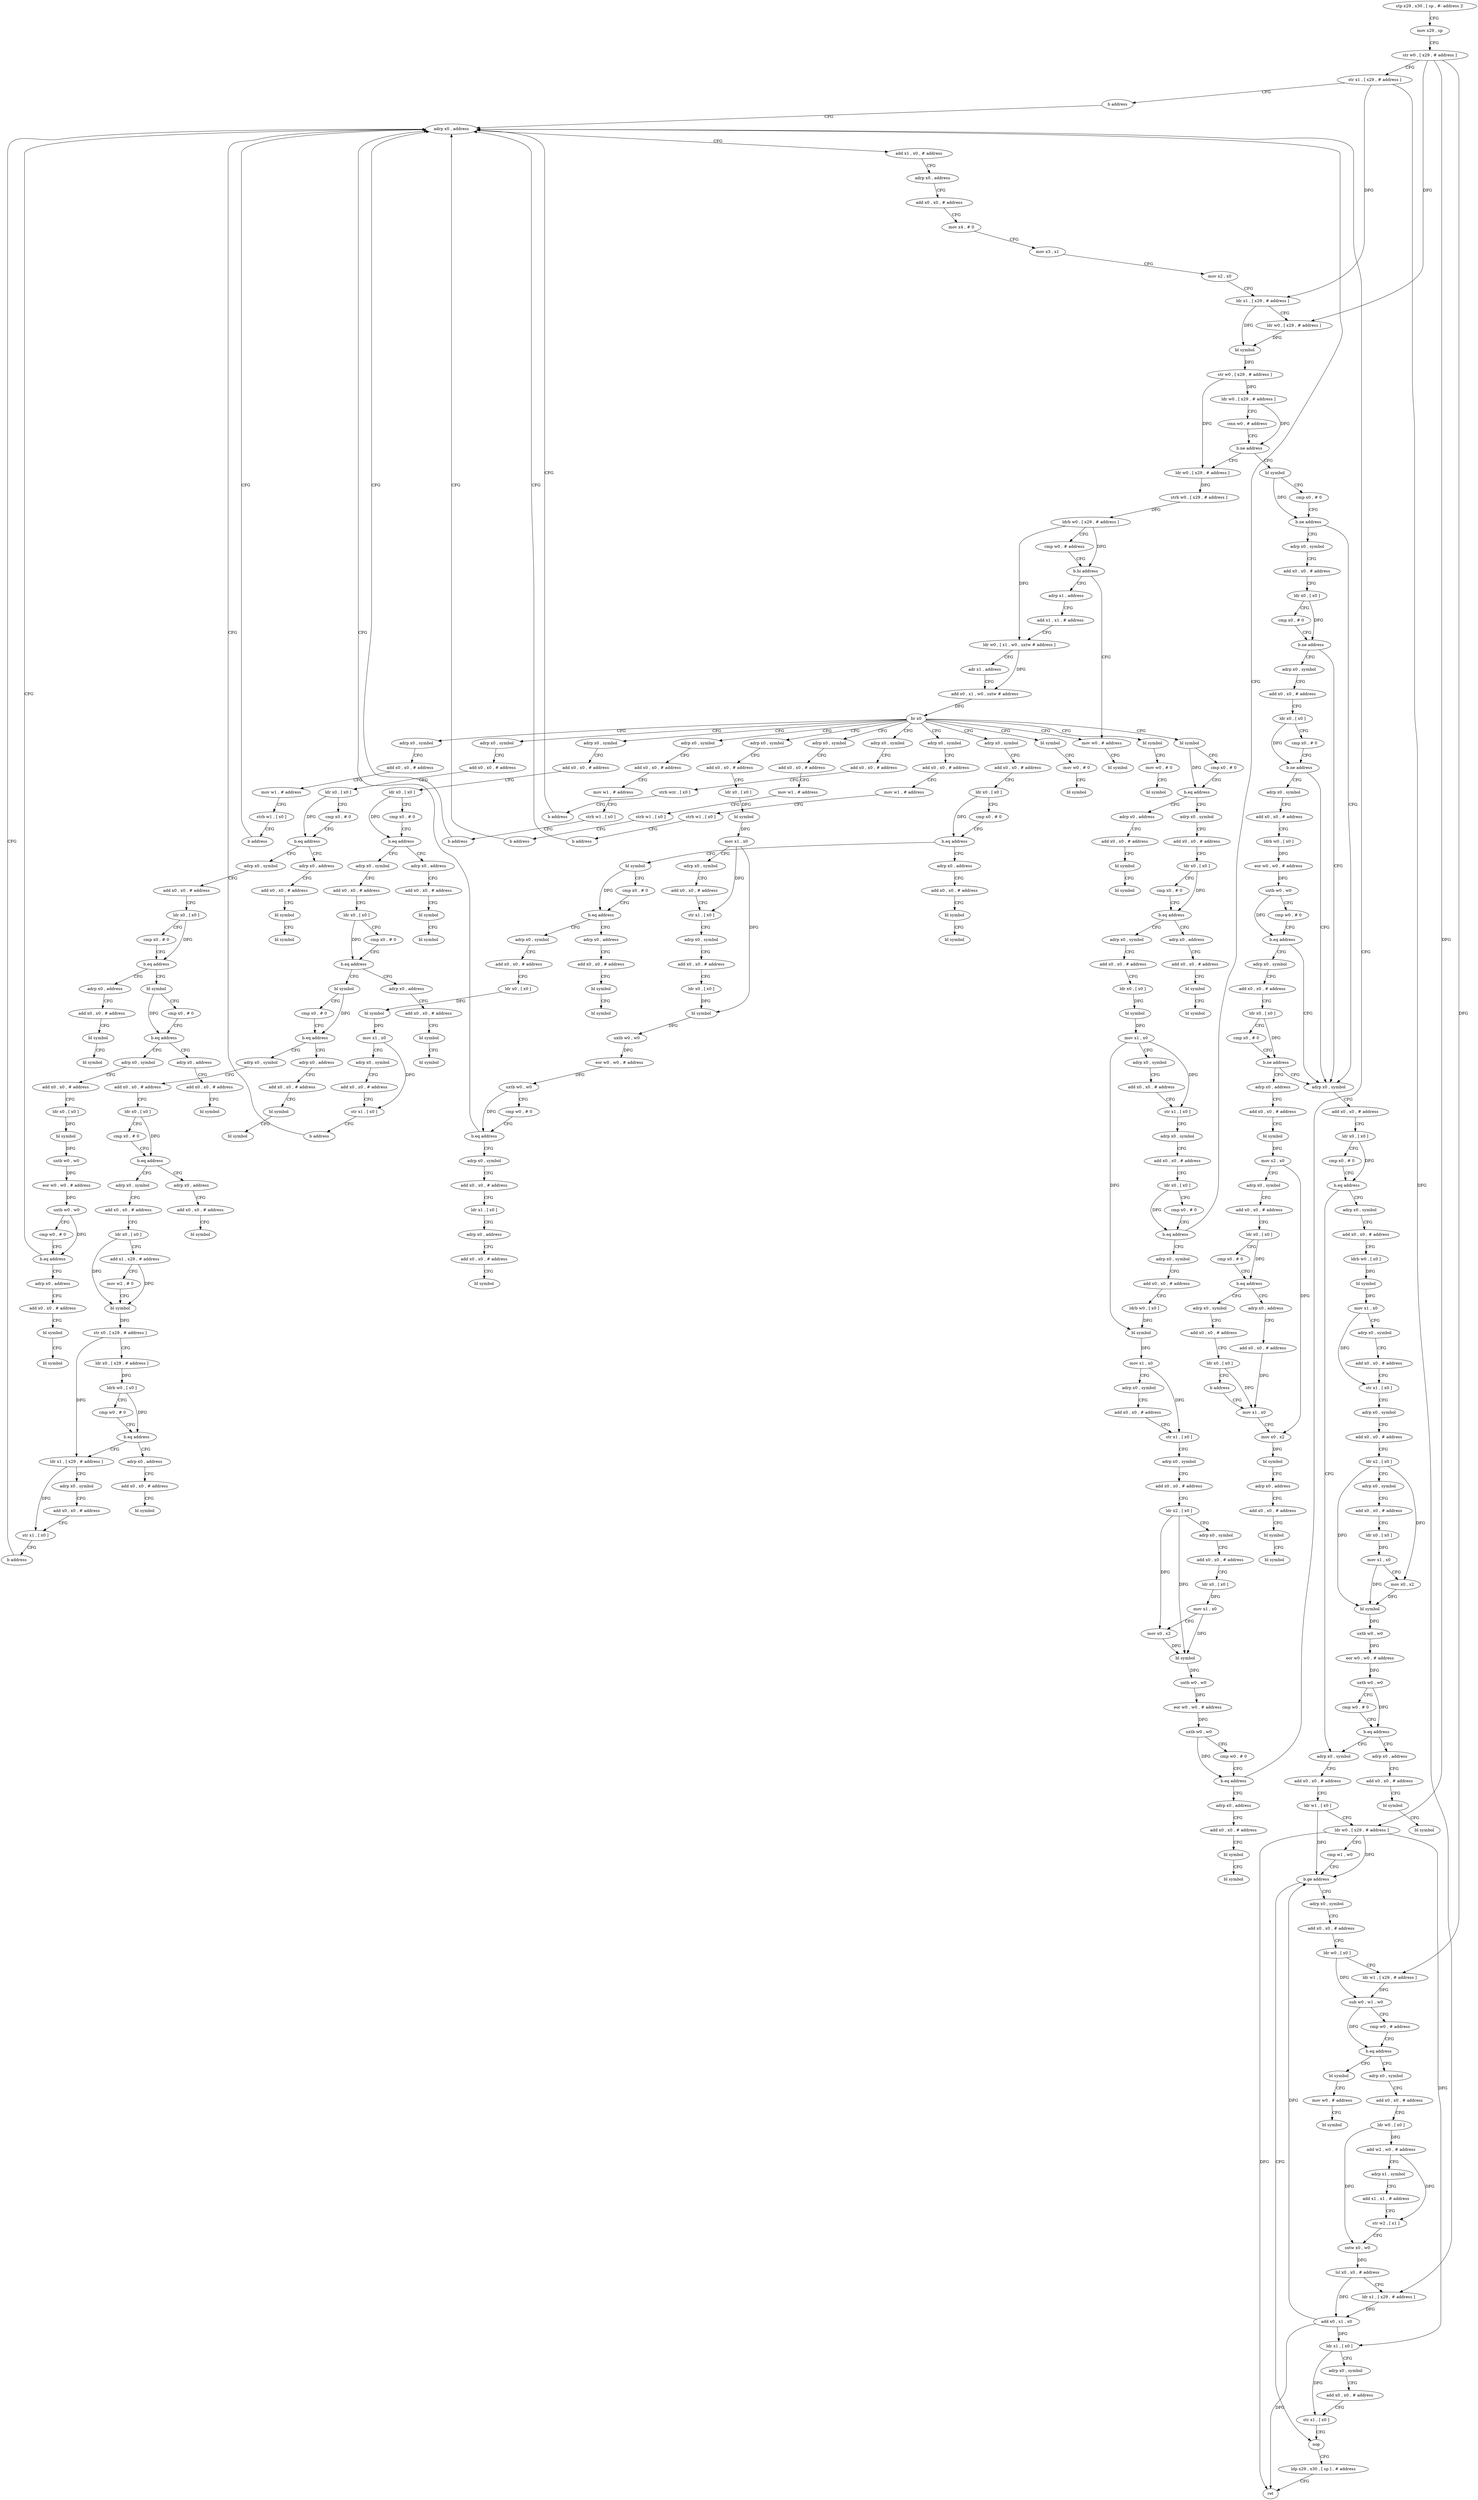 digraph "func" {
"4219412" [label = "stp x29 , x30 , [ sp , #- address ]!" ]
"4219416" [label = "mov x29 , sp" ]
"4219420" [label = "str w0 , [ x29 , # address ]" ]
"4219424" [label = "str x1 , [ x29 , # address ]" ]
"4219428" [label = "b address" ]
"4220384" [label = "adrp x0 , address" ]
"4220388" [label = "add x1 , x0 , # address" ]
"4220392" [label = "adrp x0 , address" ]
"4220396" [label = "add x0 , x0 , # address" ]
"4220400" [label = "mov x4 , # 0" ]
"4220404" [label = "mov x3 , x1" ]
"4220408" [label = "mov x2 , x0" ]
"4220412" [label = "ldr x1 , [ x29 , # address ]" ]
"4220416" [label = "ldr w0 , [ x29 , # address ]" ]
"4220420" [label = "bl symbol" ]
"4220424" [label = "str w0 , [ x29 , # address ]" ]
"4220428" [label = "ldr w0 , [ x29 , # address ]" ]
"4220432" [label = "cmn w0 , # address" ]
"4220436" [label = "b.ne address" ]
"4219432" [label = "ldr w0 , [ x29 , # address ]" ]
"4220440" [label = "bl symbol" ]
"4219436" [label = "strb w0 , [ x29 , # address ]" ]
"4219440" [label = "ldrb w0 , [ x29 , # address ]" ]
"4219444" [label = "cmp w0 , # address" ]
"4219448" [label = "b.hi address" ]
"4220376" [label = "mov w0 , # address" ]
"4219452" [label = "adrp x1 , address" ]
"4220444" [label = "cmp x0 , # 0" ]
"4220448" [label = "b.ne address" ]
"4220628" [label = "adrp x0 , symbol" ]
"4220452" [label = "adrp x0 , symbol" ]
"4220380" [label = "bl symbol" ]
"4219456" [label = "add x1 , x1 , # address" ]
"4219460" [label = "ldr w0 , [ x1 , w0 , uxtw # address ]" ]
"4219464" [label = "adr x1 , address" ]
"4219468" [label = "add x0 , x1 , w0 , sxtw # address" ]
"4219472" [label = "br x0" ]
"4219476" [label = "bl symbol" ]
"4219488" [label = "bl symbol" ]
"4219500" [label = "adrp x0 , symbol" ]
"4219596" [label = "bl symbol" ]
"4219820" [label = "adrp x0 , symbol" ]
"4219972" [label = "adrp x0 , symbol" ]
"4220180" [label = "adrp x0 , symbol" ]
"4220280" [label = "adrp x0 , symbol" ]
"4220300" [label = "adrp x0 , symbol" ]
"4220320" [label = "adrp x0 , symbol" ]
"4220340" [label = "adrp x0 , symbol" ]
"4220356" [label = "adrp x0 , symbol" ]
"4220632" [label = "add x0 , x0 , # address" ]
"4220636" [label = "ldr x0 , [ x0 ]" ]
"4220640" [label = "cmp x0 , # 0" ]
"4220644" [label = "b.eq address" ]
"4220752" [label = "adrp x0 , symbol" ]
"4220648" [label = "adrp x0 , symbol" ]
"4220456" [label = "add x0 , x0 , # address" ]
"4220460" [label = "ldr x0 , [ x0 ]" ]
"4220464" [label = "cmp x0 , # 0" ]
"4220468" [label = "b.ne address" ]
"4220472" [label = "adrp x0 , symbol" ]
"4219480" [label = "mov w0 , # 0" ]
"4219484" [label = "bl symbol" ]
"4219492" [label = "mov w0 , # 0" ]
"4219496" [label = "bl symbol" ]
"4219504" [label = "add x0 , x0 , # address" ]
"4219508" [label = "ldr x0 , [ x0 ]" ]
"4219512" [label = "bl symbol" ]
"4219516" [label = "mov x1 , x0" ]
"4219520" [label = "adrp x0 , symbol" ]
"4219524" [label = "add x0 , x0 , # address" ]
"4219528" [label = "str x1 , [ x0 ]" ]
"4219532" [label = "adrp x0 , symbol" ]
"4219536" [label = "add x0 , x0 , # address" ]
"4219540" [label = "ldr x0 , [ x0 ]" ]
"4219544" [label = "bl symbol" ]
"4219548" [label = "uxtb w0 , w0" ]
"4219552" [label = "eor w0 , w0 , # address" ]
"4219556" [label = "uxtb w0 , w0" ]
"4219560" [label = "cmp w0 , # 0" ]
"4219564" [label = "b.eq address" ]
"4219568" [label = "adrp x0 , symbol" ]
"4219600" [label = "cmp x0 , # 0" ]
"4219604" [label = "b.eq address" ]
"4219624" [label = "adrp x0 , symbol" ]
"4219608" [label = "adrp x0 , address" ]
"4219824" [label = "add x0 , x0 , # address" ]
"4219828" [label = "ldr x0 , [ x0 ]" ]
"4219832" [label = "cmp x0 , # 0" ]
"4219836" [label = "b.eq address" ]
"4219856" [label = "adrp x0 , symbol" ]
"4219840" [label = "adrp x0 , address" ]
"4219976" [label = "add x0 , x0 , # address" ]
"4219980" [label = "ldr x0 , [ x0 ]" ]
"4219984" [label = "cmp x0 , # 0" ]
"4219988" [label = "b.eq address" ]
"4220008" [label = "adrp x0 , symbol" ]
"4219992" [label = "adrp x0 , address" ]
"4220184" [label = "add x0 , x0 , # address" ]
"4220188" [label = "ldr x0 , [ x0 ]" ]
"4220192" [label = "cmp x0 , # 0" ]
"4220196" [label = "b.eq address" ]
"4220216" [label = "bl symbol" ]
"4220200" [label = "adrp x0 , address" ]
"4220284" [label = "add x0 , x0 , # address" ]
"4220288" [label = "mov w1 , # address" ]
"4220292" [label = "strb w1 , [ x0 ]" ]
"4220296" [label = "b address" ]
"4220304" [label = "add x0 , x0 , # address" ]
"4220308" [label = "mov w1 , # address" ]
"4220312" [label = "strb w1 , [ x0 ]" ]
"4220316" [label = "b address" ]
"4220324" [label = "add x0 , x0 , # address" ]
"4220328" [label = "mov w1 , # address" ]
"4220332" [label = "strb w1 , [ x0 ]" ]
"4220336" [label = "b address" ]
"4220344" [label = "add x0 , x0 , # address" ]
"4220348" [label = "strb wzr , [ x0 ]" ]
"4220352" [label = "b address" ]
"4220360" [label = "add x0 , x0 , # address" ]
"4220364" [label = "mov w1 , # address" ]
"4220368" [label = "strb w1 , [ x0 ]" ]
"4220372" [label = "b address" ]
"4220756" [label = "add x0 , x0 , # address" ]
"4220760" [label = "ldr w1 , [ x0 ]" ]
"4220764" [label = "ldr w0 , [ x29 , # address ]" ]
"4220768" [label = "cmp w1 , w0" ]
"4220772" [label = "b.ge address" ]
"4220876" [label = "nop" ]
"4220776" [label = "adrp x0 , symbol" ]
"4220652" [label = "add x0 , x0 , # address" ]
"4220656" [label = "ldrb w0 , [ x0 ]" ]
"4220660" [label = "bl symbol" ]
"4220664" [label = "mov x1 , x0" ]
"4220668" [label = "adrp x0 , symbol" ]
"4220672" [label = "add x0 , x0 , # address" ]
"4220676" [label = "str x1 , [ x0 ]" ]
"4220680" [label = "adrp x0 , symbol" ]
"4220684" [label = "add x0 , x0 , # address" ]
"4220688" [label = "ldr x2 , [ x0 ]" ]
"4220692" [label = "adrp x0 , symbol" ]
"4220696" [label = "add x0 , x0 , # address" ]
"4220700" [label = "ldr x0 , [ x0 ]" ]
"4220704" [label = "mov x1 , x0" ]
"4220708" [label = "mov x0 , x2" ]
"4220712" [label = "bl symbol" ]
"4220716" [label = "uxtb w0 , w0" ]
"4220720" [label = "eor w0 , w0 , # address" ]
"4220724" [label = "uxtb w0 , w0" ]
"4220728" [label = "cmp w0 , # 0" ]
"4220732" [label = "b.eq address" ]
"4220736" [label = "adrp x0 , address" ]
"4220476" [label = "add x0 , x0 , # address" ]
"4220480" [label = "ldr x0 , [ x0 ]" ]
"4220484" [label = "cmp x0 , # 0" ]
"4220488" [label = "b.ne address" ]
"4220492" [label = "adrp x0 , symbol" ]
"4219572" [label = "add x0 , x0 , # address" ]
"4219576" [label = "ldr x1 , [ x0 ]" ]
"4219580" [label = "adrp x0 , address" ]
"4219584" [label = "add x0 , x0 , # address" ]
"4219588" [label = "bl symbol" ]
"4219628" [label = "add x0 , x0 , # address" ]
"4219632" [label = "ldr x0 , [ x0 ]" ]
"4219636" [label = "cmp x0 , # 0" ]
"4219640" [label = "b.eq address" ]
"4219660" [label = "adrp x0 , symbol" ]
"4219644" [label = "adrp x0 , address" ]
"4219612" [label = "add x0 , x0 , # address" ]
"4219616" [label = "bl symbol" ]
"4219620" [label = "bl symbol" ]
"4219860" [label = "add x0 , x0 , # address" ]
"4219864" [label = "ldr x0 , [ x0 ]" ]
"4219868" [label = "cmp x0 , # 0" ]
"4219872" [label = "b.eq address" ]
"4219892" [label = "bl symbol" ]
"4219876" [label = "adrp x0 , address" ]
"4219844" [label = "add x0 , x0 , # address" ]
"4219848" [label = "bl symbol" ]
"4219852" [label = "bl symbol" ]
"4220012" [label = "add x0 , x0 , # address" ]
"4220016" [label = "ldr x0 , [ x0 ]" ]
"4220020" [label = "cmp x0 , # 0" ]
"4220024" [label = "b.eq address" ]
"4220044" [label = "bl symbol" ]
"4220028" [label = "adrp x0 , address" ]
"4219996" [label = "add x0 , x0 , # address" ]
"4220000" [label = "bl symbol" ]
"4220004" [label = "bl symbol" ]
"4220220" [label = "cmp x0 , # 0" ]
"4220224" [label = "b.eq address" ]
"4220244" [label = "adrp x0 , symbol" ]
"4220228" [label = "adrp x0 , address" ]
"4220204" [label = "add x0 , x0 , # address" ]
"4220208" [label = "bl symbol" ]
"4220212" [label = "bl symbol" ]
"4220880" [label = "ldp x29 , x30 , [ sp ] , # address" ]
"4220884" [label = "ret" ]
"4220780" [label = "add x0 , x0 , # address" ]
"4220784" [label = "ldr w0 , [ x0 ]" ]
"4220788" [label = "ldr w1 , [ x29 , # address ]" ]
"4220792" [label = "sub w0 , w1 , w0" ]
"4220796" [label = "cmp w0 , # address" ]
"4220800" [label = "b.eq address" ]
"4220816" [label = "adrp x0 , symbol" ]
"4220804" [label = "bl symbol" ]
"4220740" [label = "add x0 , x0 , # address" ]
"4220744" [label = "bl symbol" ]
"4220748" [label = "bl symbol" ]
"4220496" [label = "add x0 , x0 , # address" ]
"4220500" [label = "ldrb w0 , [ x0 ]" ]
"4220504" [label = "eor w0 , w0 , # address" ]
"4220508" [label = "uxtb w0 , w0" ]
"4220512" [label = "cmp w0 , # 0" ]
"4220516" [label = "b.eq address" ]
"4220520" [label = "adrp x0 , symbol" ]
"4219664" [label = "add x0 , x0 , # address" ]
"4219668" [label = "ldr x0 , [ x0 ]" ]
"4219672" [label = "bl symbol" ]
"4219676" [label = "mov x1 , x0" ]
"4219680" [label = "adrp x0 , symbol" ]
"4219684" [label = "add x0 , x0 , # address" ]
"4219688" [label = "str x1 , [ x0 ]" ]
"4219692" [label = "adrp x0 , symbol" ]
"4219696" [label = "add x0 , x0 , # address" ]
"4219700" [label = "ldr x0 , [ x0 ]" ]
"4219704" [label = "cmp x0 , # 0" ]
"4219708" [label = "b.eq address" ]
"4219712" [label = "adrp x0 , symbol" ]
"4219648" [label = "add x0 , x0 , # address" ]
"4219652" [label = "bl symbol" ]
"4219656" [label = "bl symbol" ]
"4219896" [label = "cmp x0 , # 0" ]
"4219900" [label = "b.eq address" ]
"4219916" [label = "adrp x0 , symbol" ]
"4219904" [label = "adrp x0 , address" ]
"4219880" [label = "add x0 , x0 , # address" ]
"4219884" [label = "bl symbol" ]
"4219888" [label = "bl symbol" ]
"4220048" [label = "cmp x0 , # 0" ]
"4220052" [label = "b.eq address" ]
"4220072" [label = "adrp x0 , symbol" ]
"4220056" [label = "adrp x0 , address" ]
"4220032" [label = "add x0 , x0 , # address" ]
"4220036" [label = "bl symbol" ]
"4220040" [label = "bl symbol" ]
"4220248" [label = "add x0 , x0 , # address" ]
"4220252" [label = "ldr x0 , [ x0 ]" ]
"4220256" [label = "bl symbol" ]
"4220260" [label = "mov x1 , x0" ]
"4220264" [label = "adrp x0 , symbol" ]
"4220268" [label = "add x0 , x0 , # address" ]
"4220272" [label = "str x1 , [ x0 ]" ]
"4220276" [label = "b address" ]
"4220232" [label = "add x0 , x0 , # address" ]
"4220236" [label = "bl symbol" ]
"4220240" [label = "bl symbol" ]
"4220820" [label = "add x0 , x0 , # address" ]
"4220824" [label = "ldr w0 , [ x0 ]" ]
"4220828" [label = "add w2 , w0 , # address" ]
"4220832" [label = "adrp x1 , symbol" ]
"4220836" [label = "add x1 , x1 , # address" ]
"4220840" [label = "str w2 , [ x1 ]" ]
"4220844" [label = "sxtw x0 , w0" ]
"4220848" [label = "lsl x0 , x0 , # address" ]
"4220852" [label = "ldr x1 , [ x29 , # address ]" ]
"4220856" [label = "add x0 , x1 , x0" ]
"4220860" [label = "ldr x1 , [ x0 ]" ]
"4220864" [label = "adrp x0 , symbol" ]
"4220868" [label = "add x0 , x0 , # address" ]
"4220872" [label = "str x1 , [ x0 ]" ]
"4220808" [label = "mov w0 , # address" ]
"4220812" [label = "bl symbol" ]
"4220524" [label = "add x0 , x0 , # address" ]
"4220528" [label = "ldr x0 , [ x0 ]" ]
"4220532" [label = "cmp x0 , # 0" ]
"4220536" [label = "b.ne address" ]
"4220540" [label = "adrp x0 , address" ]
"4219716" [label = "add x0 , x0 , # address" ]
"4219720" [label = "ldrb w0 , [ x0 ]" ]
"4219724" [label = "bl symbol" ]
"4219728" [label = "mov x1 , x0" ]
"4219732" [label = "adrp x0 , symbol" ]
"4219736" [label = "add x0 , x0 , # address" ]
"4219740" [label = "str x1 , [ x0 ]" ]
"4219744" [label = "adrp x0 , symbol" ]
"4219748" [label = "add x0 , x0 , # address" ]
"4219752" [label = "ldr x2 , [ x0 ]" ]
"4219756" [label = "adrp x0 , symbol" ]
"4219760" [label = "add x0 , x0 , # address" ]
"4219764" [label = "ldr x0 , [ x0 ]" ]
"4219768" [label = "mov x1 , x0" ]
"4219772" [label = "mov x0 , x2" ]
"4219776" [label = "bl symbol" ]
"4219780" [label = "uxtb w0 , w0" ]
"4219784" [label = "eor w0 , w0 , # address" ]
"4219788" [label = "uxtb w0 , w0" ]
"4219792" [label = "cmp w0 , # 0" ]
"4219796" [label = "b.eq address" ]
"4219800" [label = "adrp x0 , address" ]
"4219920" [label = "add x0 , x0 , # address" ]
"4219924" [label = "ldr x0 , [ x0 ]" ]
"4219928" [label = "bl symbol" ]
"4219932" [label = "uxtb w0 , w0" ]
"4219936" [label = "eor w0 , w0 , # address" ]
"4219940" [label = "uxtb w0 , w0" ]
"4219944" [label = "cmp w0 , # 0" ]
"4219948" [label = "b.eq address" ]
"4219952" [label = "adrp x0 , address" ]
"4219908" [label = "add x0 , x0 , # address" ]
"4219912" [label = "bl symbol" ]
"4220076" [label = "add x0 , x0 , # address" ]
"4220080" [label = "ldr x0 , [ x0 ]" ]
"4220084" [label = "cmp x0 , # 0" ]
"4220088" [label = "b.eq address" ]
"4220104" [label = "adrp x0 , symbol" ]
"4220092" [label = "adrp x0 , address" ]
"4220060" [label = "add x0 , x0 , # address" ]
"4220064" [label = "bl symbol" ]
"4220068" [label = "bl symbol" ]
"4220544" [label = "add x0 , x0 , # address" ]
"4220548" [label = "bl symbol" ]
"4220552" [label = "mov x2 , x0" ]
"4220556" [label = "adrp x0 , symbol" ]
"4220560" [label = "add x0 , x0 , # address" ]
"4220564" [label = "ldr x0 , [ x0 ]" ]
"4220568" [label = "cmp x0 , # 0" ]
"4220572" [label = "b.eq address" ]
"4220592" [label = "adrp x0 , address" ]
"4220576" [label = "adrp x0 , symbol" ]
"4219804" [label = "add x0 , x0 , # address" ]
"4219808" [label = "bl symbol" ]
"4219812" [label = "bl symbol" ]
"4219956" [label = "add x0 , x0 , # address" ]
"4219960" [label = "bl symbol" ]
"4219964" [label = "bl symbol" ]
"4220108" [label = "add x0 , x0 , # address" ]
"4220112" [label = "ldr x0 , [ x0 ]" ]
"4220116" [label = "add x1 , x29 , # address" ]
"4220120" [label = "mov w2 , # 0" ]
"4220124" [label = "bl symbol" ]
"4220128" [label = "str x0 , [ x29 , # address ]" ]
"4220132" [label = "ldr x0 , [ x29 , # address ]" ]
"4220136" [label = "ldrb w0 , [ x0 ]" ]
"4220140" [label = "cmp w0 , # 0" ]
"4220144" [label = "b.eq address" ]
"4220160" [label = "ldr x1 , [ x29 , # address ]" ]
"4220148" [label = "adrp x0 , address" ]
"4220096" [label = "add x0 , x0 , # address" ]
"4220100" [label = "bl symbol" ]
"4220596" [label = "add x0 , x0 , # address" ]
"4220600" [label = "mov x1 , x0" ]
"4220580" [label = "add x0 , x0 , # address" ]
"4220584" [label = "ldr x0 , [ x0 ]" ]
"4220588" [label = "b address" ]
"4220164" [label = "adrp x0 , symbol" ]
"4220168" [label = "add x0 , x0 , # address" ]
"4220172" [label = "str x1 , [ x0 ]" ]
"4220176" [label = "b address" ]
"4220152" [label = "add x0 , x0 , # address" ]
"4220156" [label = "bl symbol" ]
"4220604" [label = "mov x0 , x2" ]
"4220608" [label = "bl symbol" ]
"4220612" [label = "adrp x0 , address" ]
"4220616" [label = "add x0 , x0 , # address" ]
"4220620" [label = "bl symbol" ]
"4220624" [label = "bl symbol" ]
"4219412" -> "4219416" [ label = "CFG" ]
"4219416" -> "4219420" [ label = "CFG" ]
"4219420" -> "4219424" [ label = "CFG" ]
"4219420" -> "4220416" [ label = "DFG" ]
"4219420" -> "4220764" [ label = "DFG" ]
"4219420" -> "4220788" [ label = "DFG" ]
"4219424" -> "4219428" [ label = "CFG" ]
"4219424" -> "4220412" [ label = "DFG" ]
"4219424" -> "4220852" [ label = "DFG" ]
"4219428" -> "4220384" [ label = "CFG" ]
"4220384" -> "4220388" [ label = "CFG" ]
"4220388" -> "4220392" [ label = "CFG" ]
"4220392" -> "4220396" [ label = "CFG" ]
"4220396" -> "4220400" [ label = "CFG" ]
"4220400" -> "4220404" [ label = "CFG" ]
"4220404" -> "4220408" [ label = "CFG" ]
"4220408" -> "4220412" [ label = "CFG" ]
"4220412" -> "4220416" [ label = "CFG" ]
"4220412" -> "4220420" [ label = "DFG" ]
"4220416" -> "4220420" [ label = "DFG" ]
"4220420" -> "4220424" [ label = "DFG" ]
"4220424" -> "4220428" [ label = "DFG" ]
"4220424" -> "4219432" [ label = "DFG" ]
"4220428" -> "4220432" [ label = "CFG" ]
"4220428" -> "4220436" [ label = "DFG" ]
"4220432" -> "4220436" [ label = "CFG" ]
"4220436" -> "4219432" [ label = "CFG" ]
"4220436" -> "4220440" [ label = "CFG" ]
"4219432" -> "4219436" [ label = "DFG" ]
"4220440" -> "4220444" [ label = "CFG" ]
"4220440" -> "4220448" [ label = "DFG" ]
"4219436" -> "4219440" [ label = "DFG" ]
"4219440" -> "4219444" [ label = "CFG" ]
"4219440" -> "4219448" [ label = "DFG" ]
"4219440" -> "4219460" [ label = "DFG" ]
"4219444" -> "4219448" [ label = "CFG" ]
"4219448" -> "4220376" [ label = "CFG" ]
"4219448" -> "4219452" [ label = "CFG" ]
"4220376" -> "4220380" [ label = "CFG" ]
"4219452" -> "4219456" [ label = "CFG" ]
"4220444" -> "4220448" [ label = "CFG" ]
"4220448" -> "4220628" [ label = "CFG" ]
"4220448" -> "4220452" [ label = "CFG" ]
"4220628" -> "4220632" [ label = "CFG" ]
"4220452" -> "4220456" [ label = "CFG" ]
"4219456" -> "4219460" [ label = "CFG" ]
"4219460" -> "4219464" [ label = "CFG" ]
"4219460" -> "4219468" [ label = "DFG" ]
"4219464" -> "4219468" [ label = "CFG" ]
"4219468" -> "4219472" [ label = "DFG" ]
"4219472" -> "4219476" [ label = "CFG" ]
"4219472" -> "4219488" [ label = "CFG" ]
"4219472" -> "4219500" [ label = "CFG" ]
"4219472" -> "4219596" [ label = "CFG" ]
"4219472" -> "4219820" [ label = "CFG" ]
"4219472" -> "4219972" [ label = "CFG" ]
"4219472" -> "4220180" [ label = "CFG" ]
"4219472" -> "4220280" [ label = "CFG" ]
"4219472" -> "4220300" [ label = "CFG" ]
"4219472" -> "4220320" [ label = "CFG" ]
"4219472" -> "4220340" [ label = "CFG" ]
"4219472" -> "4220356" [ label = "CFG" ]
"4219472" -> "4220376" [ label = "CFG" ]
"4219476" -> "4219480" [ label = "CFG" ]
"4219488" -> "4219492" [ label = "CFG" ]
"4219500" -> "4219504" [ label = "CFG" ]
"4219596" -> "4219600" [ label = "CFG" ]
"4219596" -> "4219604" [ label = "DFG" ]
"4219820" -> "4219824" [ label = "CFG" ]
"4219972" -> "4219976" [ label = "CFG" ]
"4220180" -> "4220184" [ label = "CFG" ]
"4220280" -> "4220284" [ label = "CFG" ]
"4220300" -> "4220304" [ label = "CFG" ]
"4220320" -> "4220324" [ label = "CFG" ]
"4220340" -> "4220344" [ label = "CFG" ]
"4220356" -> "4220360" [ label = "CFG" ]
"4220632" -> "4220636" [ label = "CFG" ]
"4220636" -> "4220640" [ label = "CFG" ]
"4220636" -> "4220644" [ label = "DFG" ]
"4220640" -> "4220644" [ label = "CFG" ]
"4220644" -> "4220752" [ label = "CFG" ]
"4220644" -> "4220648" [ label = "CFG" ]
"4220752" -> "4220756" [ label = "CFG" ]
"4220648" -> "4220652" [ label = "CFG" ]
"4220456" -> "4220460" [ label = "CFG" ]
"4220460" -> "4220464" [ label = "CFG" ]
"4220460" -> "4220468" [ label = "DFG" ]
"4220464" -> "4220468" [ label = "CFG" ]
"4220468" -> "4220628" [ label = "CFG" ]
"4220468" -> "4220472" [ label = "CFG" ]
"4220472" -> "4220476" [ label = "CFG" ]
"4219480" -> "4219484" [ label = "CFG" ]
"4219492" -> "4219496" [ label = "CFG" ]
"4219504" -> "4219508" [ label = "CFG" ]
"4219508" -> "4219512" [ label = "DFG" ]
"4219512" -> "4219516" [ label = "DFG" ]
"4219516" -> "4219520" [ label = "CFG" ]
"4219516" -> "4219528" [ label = "DFG" ]
"4219516" -> "4219544" [ label = "DFG" ]
"4219520" -> "4219524" [ label = "CFG" ]
"4219524" -> "4219528" [ label = "CFG" ]
"4219528" -> "4219532" [ label = "CFG" ]
"4219532" -> "4219536" [ label = "CFG" ]
"4219536" -> "4219540" [ label = "CFG" ]
"4219540" -> "4219544" [ label = "DFG" ]
"4219544" -> "4219548" [ label = "DFG" ]
"4219548" -> "4219552" [ label = "DFG" ]
"4219552" -> "4219556" [ label = "DFG" ]
"4219556" -> "4219560" [ label = "CFG" ]
"4219556" -> "4219564" [ label = "DFG" ]
"4219560" -> "4219564" [ label = "CFG" ]
"4219564" -> "4220384" [ label = "CFG" ]
"4219564" -> "4219568" [ label = "CFG" ]
"4219568" -> "4219572" [ label = "CFG" ]
"4219600" -> "4219604" [ label = "CFG" ]
"4219604" -> "4219624" [ label = "CFG" ]
"4219604" -> "4219608" [ label = "CFG" ]
"4219624" -> "4219628" [ label = "CFG" ]
"4219608" -> "4219612" [ label = "CFG" ]
"4219824" -> "4219828" [ label = "CFG" ]
"4219828" -> "4219832" [ label = "CFG" ]
"4219828" -> "4219836" [ label = "DFG" ]
"4219832" -> "4219836" [ label = "CFG" ]
"4219836" -> "4219856" [ label = "CFG" ]
"4219836" -> "4219840" [ label = "CFG" ]
"4219856" -> "4219860" [ label = "CFG" ]
"4219840" -> "4219844" [ label = "CFG" ]
"4219976" -> "4219980" [ label = "CFG" ]
"4219980" -> "4219984" [ label = "CFG" ]
"4219980" -> "4219988" [ label = "DFG" ]
"4219984" -> "4219988" [ label = "CFG" ]
"4219988" -> "4220008" [ label = "CFG" ]
"4219988" -> "4219992" [ label = "CFG" ]
"4220008" -> "4220012" [ label = "CFG" ]
"4219992" -> "4219996" [ label = "CFG" ]
"4220184" -> "4220188" [ label = "CFG" ]
"4220188" -> "4220192" [ label = "CFG" ]
"4220188" -> "4220196" [ label = "DFG" ]
"4220192" -> "4220196" [ label = "CFG" ]
"4220196" -> "4220216" [ label = "CFG" ]
"4220196" -> "4220200" [ label = "CFG" ]
"4220216" -> "4220220" [ label = "CFG" ]
"4220216" -> "4220224" [ label = "DFG" ]
"4220200" -> "4220204" [ label = "CFG" ]
"4220284" -> "4220288" [ label = "CFG" ]
"4220288" -> "4220292" [ label = "CFG" ]
"4220292" -> "4220296" [ label = "CFG" ]
"4220296" -> "4220384" [ label = "CFG" ]
"4220304" -> "4220308" [ label = "CFG" ]
"4220308" -> "4220312" [ label = "CFG" ]
"4220312" -> "4220316" [ label = "CFG" ]
"4220316" -> "4220384" [ label = "CFG" ]
"4220324" -> "4220328" [ label = "CFG" ]
"4220328" -> "4220332" [ label = "CFG" ]
"4220332" -> "4220336" [ label = "CFG" ]
"4220336" -> "4220384" [ label = "CFG" ]
"4220344" -> "4220348" [ label = "CFG" ]
"4220348" -> "4220352" [ label = "CFG" ]
"4220352" -> "4220384" [ label = "CFG" ]
"4220360" -> "4220364" [ label = "CFG" ]
"4220364" -> "4220368" [ label = "CFG" ]
"4220368" -> "4220372" [ label = "CFG" ]
"4220372" -> "4220384" [ label = "CFG" ]
"4220756" -> "4220760" [ label = "CFG" ]
"4220760" -> "4220764" [ label = "CFG" ]
"4220760" -> "4220772" [ label = "DFG" ]
"4220764" -> "4220768" [ label = "CFG" ]
"4220764" -> "4220772" [ label = "DFG" ]
"4220764" -> "4220884" [ label = "DFG" ]
"4220764" -> "4220860" [ label = "DFG" ]
"4220768" -> "4220772" [ label = "CFG" ]
"4220772" -> "4220876" [ label = "CFG" ]
"4220772" -> "4220776" [ label = "CFG" ]
"4220876" -> "4220880" [ label = "CFG" ]
"4220776" -> "4220780" [ label = "CFG" ]
"4220652" -> "4220656" [ label = "CFG" ]
"4220656" -> "4220660" [ label = "DFG" ]
"4220660" -> "4220664" [ label = "DFG" ]
"4220664" -> "4220668" [ label = "CFG" ]
"4220664" -> "4220676" [ label = "DFG" ]
"4220668" -> "4220672" [ label = "CFG" ]
"4220672" -> "4220676" [ label = "CFG" ]
"4220676" -> "4220680" [ label = "CFG" ]
"4220680" -> "4220684" [ label = "CFG" ]
"4220684" -> "4220688" [ label = "CFG" ]
"4220688" -> "4220692" [ label = "CFG" ]
"4220688" -> "4220708" [ label = "DFG" ]
"4220688" -> "4220712" [ label = "DFG" ]
"4220692" -> "4220696" [ label = "CFG" ]
"4220696" -> "4220700" [ label = "CFG" ]
"4220700" -> "4220704" [ label = "DFG" ]
"4220704" -> "4220708" [ label = "CFG" ]
"4220704" -> "4220712" [ label = "DFG" ]
"4220708" -> "4220712" [ label = "DFG" ]
"4220712" -> "4220716" [ label = "DFG" ]
"4220716" -> "4220720" [ label = "DFG" ]
"4220720" -> "4220724" [ label = "DFG" ]
"4220724" -> "4220728" [ label = "CFG" ]
"4220724" -> "4220732" [ label = "DFG" ]
"4220728" -> "4220732" [ label = "CFG" ]
"4220732" -> "4220752" [ label = "CFG" ]
"4220732" -> "4220736" [ label = "CFG" ]
"4220736" -> "4220740" [ label = "CFG" ]
"4220476" -> "4220480" [ label = "CFG" ]
"4220480" -> "4220484" [ label = "CFG" ]
"4220480" -> "4220488" [ label = "DFG" ]
"4220484" -> "4220488" [ label = "CFG" ]
"4220488" -> "4220628" [ label = "CFG" ]
"4220488" -> "4220492" [ label = "CFG" ]
"4220492" -> "4220496" [ label = "CFG" ]
"4219572" -> "4219576" [ label = "CFG" ]
"4219576" -> "4219580" [ label = "CFG" ]
"4219580" -> "4219584" [ label = "CFG" ]
"4219584" -> "4219588" [ label = "CFG" ]
"4219628" -> "4219632" [ label = "CFG" ]
"4219632" -> "4219636" [ label = "CFG" ]
"4219632" -> "4219640" [ label = "DFG" ]
"4219636" -> "4219640" [ label = "CFG" ]
"4219640" -> "4219660" [ label = "CFG" ]
"4219640" -> "4219644" [ label = "CFG" ]
"4219660" -> "4219664" [ label = "CFG" ]
"4219644" -> "4219648" [ label = "CFG" ]
"4219612" -> "4219616" [ label = "CFG" ]
"4219616" -> "4219620" [ label = "CFG" ]
"4219860" -> "4219864" [ label = "CFG" ]
"4219864" -> "4219868" [ label = "CFG" ]
"4219864" -> "4219872" [ label = "DFG" ]
"4219868" -> "4219872" [ label = "CFG" ]
"4219872" -> "4219892" [ label = "CFG" ]
"4219872" -> "4219876" [ label = "CFG" ]
"4219892" -> "4219896" [ label = "CFG" ]
"4219892" -> "4219900" [ label = "DFG" ]
"4219876" -> "4219880" [ label = "CFG" ]
"4219844" -> "4219848" [ label = "CFG" ]
"4219848" -> "4219852" [ label = "CFG" ]
"4220012" -> "4220016" [ label = "CFG" ]
"4220016" -> "4220020" [ label = "CFG" ]
"4220016" -> "4220024" [ label = "DFG" ]
"4220020" -> "4220024" [ label = "CFG" ]
"4220024" -> "4220044" [ label = "CFG" ]
"4220024" -> "4220028" [ label = "CFG" ]
"4220044" -> "4220048" [ label = "CFG" ]
"4220044" -> "4220052" [ label = "DFG" ]
"4220028" -> "4220032" [ label = "CFG" ]
"4219996" -> "4220000" [ label = "CFG" ]
"4220000" -> "4220004" [ label = "CFG" ]
"4220220" -> "4220224" [ label = "CFG" ]
"4220224" -> "4220244" [ label = "CFG" ]
"4220224" -> "4220228" [ label = "CFG" ]
"4220244" -> "4220248" [ label = "CFG" ]
"4220228" -> "4220232" [ label = "CFG" ]
"4220204" -> "4220208" [ label = "CFG" ]
"4220208" -> "4220212" [ label = "CFG" ]
"4220880" -> "4220884" [ label = "CFG" ]
"4220780" -> "4220784" [ label = "CFG" ]
"4220784" -> "4220788" [ label = "CFG" ]
"4220784" -> "4220792" [ label = "DFG" ]
"4220788" -> "4220792" [ label = "DFG" ]
"4220792" -> "4220796" [ label = "CFG" ]
"4220792" -> "4220800" [ label = "DFG" ]
"4220796" -> "4220800" [ label = "CFG" ]
"4220800" -> "4220816" [ label = "CFG" ]
"4220800" -> "4220804" [ label = "CFG" ]
"4220816" -> "4220820" [ label = "CFG" ]
"4220804" -> "4220808" [ label = "CFG" ]
"4220740" -> "4220744" [ label = "CFG" ]
"4220744" -> "4220748" [ label = "CFG" ]
"4220496" -> "4220500" [ label = "CFG" ]
"4220500" -> "4220504" [ label = "DFG" ]
"4220504" -> "4220508" [ label = "DFG" ]
"4220508" -> "4220512" [ label = "CFG" ]
"4220508" -> "4220516" [ label = "DFG" ]
"4220512" -> "4220516" [ label = "CFG" ]
"4220516" -> "4220628" [ label = "CFG" ]
"4220516" -> "4220520" [ label = "CFG" ]
"4220520" -> "4220524" [ label = "CFG" ]
"4219664" -> "4219668" [ label = "CFG" ]
"4219668" -> "4219672" [ label = "DFG" ]
"4219672" -> "4219676" [ label = "DFG" ]
"4219676" -> "4219680" [ label = "CFG" ]
"4219676" -> "4219688" [ label = "DFG" ]
"4219676" -> "4219724" [ label = "DFG" ]
"4219680" -> "4219684" [ label = "CFG" ]
"4219684" -> "4219688" [ label = "CFG" ]
"4219688" -> "4219692" [ label = "CFG" ]
"4219692" -> "4219696" [ label = "CFG" ]
"4219696" -> "4219700" [ label = "CFG" ]
"4219700" -> "4219704" [ label = "CFG" ]
"4219700" -> "4219708" [ label = "DFG" ]
"4219704" -> "4219708" [ label = "CFG" ]
"4219708" -> "4220384" [ label = "CFG" ]
"4219708" -> "4219712" [ label = "CFG" ]
"4219712" -> "4219716" [ label = "CFG" ]
"4219648" -> "4219652" [ label = "CFG" ]
"4219652" -> "4219656" [ label = "CFG" ]
"4219896" -> "4219900" [ label = "CFG" ]
"4219900" -> "4219916" [ label = "CFG" ]
"4219900" -> "4219904" [ label = "CFG" ]
"4219916" -> "4219920" [ label = "CFG" ]
"4219904" -> "4219908" [ label = "CFG" ]
"4219880" -> "4219884" [ label = "CFG" ]
"4219884" -> "4219888" [ label = "CFG" ]
"4220048" -> "4220052" [ label = "CFG" ]
"4220052" -> "4220072" [ label = "CFG" ]
"4220052" -> "4220056" [ label = "CFG" ]
"4220072" -> "4220076" [ label = "CFG" ]
"4220056" -> "4220060" [ label = "CFG" ]
"4220032" -> "4220036" [ label = "CFG" ]
"4220036" -> "4220040" [ label = "CFG" ]
"4220248" -> "4220252" [ label = "CFG" ]
"4220252" -> "4220256" [ label = "DFG" ]
"4220256" -> "4220260" [ label = "DFG" ]
"4220260" -> "4220264" [ label = "CFG" ]
"4220260" -> "4220272" [ label = "DFG" ]
"4220264" -> "4220268" [ label = "CFG" ]
"4220268" -> "4220272" [ label = "CFG" ]
"4220272" -> "4220276" [ label = "CFG" ]
"4220276" -> "4220384" [ label = "CFG" ]
"4220232" -> "4220236" [ label = "CFG" ]
"4220236" -> "4220240" [ label = "CFG" ]
"4220820" -> "4220824" [ label = "CFG" ]
"4220824" -> "4220828" [ label = "DFG" ]
"4220824" -> "4220844" [ label = "DFG" ]
"4220828" -> "4220832" [ label = "CFG" ]
"4220828" -> "4220840" [ label = "DFG" ]
"4220832" -> "4220836" [ label = "CFG" ]
"4220836" -> "4220840" [ label = "CFG" ]
"4220840" -> "4220844" [ label = "CFG" ]
"4220844" -> "4220848" [ label = "DFG" ]
"4220848" -> "4220852" [ label = "CFG" ]
"4220848" -> "4220856" [ label = "DFG" ]
"4220852" -> "4220856" [ label = "DFG" ]
"4220856" -> "4220860" [ label = "DFG" ]
"4220856" -> "4220772" [ label = "DFG" ]
"4220856" -> "4220884" [ label = "DFG" ]
"4220860" -> "4220864" [ label = "CFG" ]
"4220860" -> "4220872" [ label = "DFG" ]
"4220864" -> "4220868" [ label = "CFG" ]
"4220868" -> "4220872" [ label = "CFG" ]
"4220872" -> "4220876" [ label = "CFG" ]
"4220808" -> "4220812" [ label = "CFG" ]
"4220524" -> "4220528" [ label = "CFG" ]
"4220528" -> "4220532" [ label = "CFG" ]
"4220528" -> "4220536" [ label = "DFG" ]
"4220532" -> "4220536" [ label = "CFG" ]
"4220536" -> "4220628" [ label = "CFG" ]
"4220536" -> "4220540" [ label = "CFG" ]
"4220540" -> "4220544" [ label = "CFG" ]
"4219716" -> "4219720" [ label = "CFG" ]
"4219720" -> "4219724" [ label = "DFG" ]
"4219724" -> "4219728" [ label = "DFG" ]
"4219728" -> "4219732" [ label = "CFG" ]
"4219728" -> "4219740" [ label = "DFG" ]
"4219732" -> "4219736" [ label = "CFG" ]
"4219736" -> "4219740" [ label = "CFG" ]
"4219740" -> "4219744" [ label = "CFG" ]
"4219744" -> "4219748" [ label = "CFG" ]
"4219748" -> "4219752" [ label = "CFG" ]
"4219752" -> "4219756" [ label = "CFG" ]
"4219752" -> "4219772" [ label = "DFG" ]
"4219752" -> "4219776" [ label = "DFG" ]
"4219756" -> "4219760" [ label = "CFG" ]
"4219760" -> "4219764" [ label = "CFG" ]
"4219764" -> "4219768" [ label = "DFG" ]
"4219768" -> "4219772" [ label = "CFG" ]
"4219768" -> "4219776" [ label = "DFG" ]
"4219772" -> "4219776" [ label = "DFG" ]
"4219776" -> "4219780" [ label = "DFG" ]
"4219780" -> "4219784" [ label = "DFG" ]
"4219784" -> "4219788" [ label = "DFG" ]
"4219788" -> "4219792" [ label = "CFG" ]
"4219788" -> "4219796" [ label = "DFG" ]
"4219792" -> "4219796" [ label = "CFG" ]
"4219796" -> "4220384" [ label = "CFG" ]
"4219796" -> "4219800" [ label = "CFG" ]
"4219800" -> "4219804" [ label = "CFG" ]
"4219920" -> "4219924" [ label = "CFG" ]
"4219924" -> "4219928" [ label = "DFG" ]
"4219928" -> "4219932" [ label = "DFG" ]
"4219932" -> "4219936" [ label = "DFG" ]
"4219936" -> "4219940" [ label = "DFG" ]
"4219940" -> "4219944" [ label = "CFG" ]
"4219940" -> "4219948" [ label = "DFG" ]
"4219944" -> "4219948" [ label = "CFG" ]
"4219948" -> "4220384" [ label = "CFG" ]
"4219948" -> "4219952" [ label = "CFG" ]
"4219952" -> "4219956" [ label = "CFG" ]
"4219908" -> "4219912" [ label = "CFG" ]
"4220076" -> "4220080" [ label = "CFG" ]
"4220080" -> "4220084" [ label = "CFG" ]
"4220080" -> "4220088" [ label = "DFG" ]
"4220084" -> "4220088" [ label = "CFG" ]
"4220088" -> "4220104" [ label = "CFG" ]
"4220088" -> "4220092" [ label = "CFG" ]
"4220104" -> "4220108" [ label = "CFG" ]
"4220092" -> "4220096" [ label = "CFG" ]
"4220060" -> "4220064" [ label = "CFG" ]
"4220064" -> "4220068" [ label = "CFG" ]
"4220544" -> "4220548" [ label = "CFG" ]
"4220548" -> "4220552" [ label = "DFG" ]
"4220552" -> "4220556" [ label = "CFG" ]
"4220552" -> "4220604" [ label = "DFG" ]
"4220556" -> "4220560" [ label = "CFG" ]
"4220560" -> "4220564" [ label = "CFG" ]
"4220564" -> "4220568" [ label = "CFG" ]
"4220564" -> "4220572" [ label = "DFG" ]
"4220568" -> "4220572" [ label = "CFG" ]
"4220572" -> "4220592" [ label = "CFG" ]
"4220572" -> "4220576" [ label = "CFG" ]
"4220592" -> "4220596" [ label = "CFG" ]
"4220576" -> "4220580" [ label = "CFG" ]
"4219804" -> "4219808" [ label = "CFG" ]
"4219808" -> "4219812" [ label = "CFG" ]
"4219956" -> "4219960" [ label = "CFG" ]
"4219960" -> "4219964" [ label = "CFG" ]
"4220108" -> "4220112" [ label = "CFG" ]
"4220112" -> "4220116" [ label = "CFG" ]
"4220112" -> "4220124" [ label = "DFG" ]
"4220116" -> "4220120" [ label = "CFG" ]
"4220116" -> "4220124" [ label = "DFG" ]
"4220120" -> "4220124" [ label = "CFG" ]
"4220124" -> "4220128" [ label = "DFG" ]
"4220128" -> "4220132" [ label = "CFG" ]
"4220128" -> "4220160" [ label = "DFG" ]
"4220132" -> "4220136" [ label = "DFG" ]
"4220136" -> "4220140" [ label = "CFG" ]
"4220136" -> "4220144" [ label = "DFG" ]
"4220140" -> "4220144" [ label = "CFG" ]
"4220144" -> "4220160" [ label = "CFG" ]
"4220144" -> "4220148" [ label = "CFG" ]
"4220160" -> "4220164" [ label = "CFG" ]
"4220160" -> "4220172" [ label = "DFG" ]
"4220148" -> "4220152" [ label = "CFG" ]
"4220096" -> "4220100" [ label = "CFG" ]
"4220596" -> "4220600" [ label = "DFG" ]
"4220600" -> "4220604" [ label = "CFG" ]
"4220580" -> "4220584" [ label = "CFG" ]
"4220584" -> "4220588" [ label = "CFG" ]
"4220584" -> "4220600" [ label = "DFG" ]
"4220588" -> "4220600" [ label = "CFG" ]
"4220164" -> "4220168" [ label = "CFG" ]
"4220168" -> "4220172" [ label = "CFG" ]
"4220172" -> "4220176" [ label = "CFG" ]
"4220176" -> "4220384" [ label = "CFG" ]
"4220152" -> "4220156" [ label = "CFG" ]
"4220604" -> "4220608" [ label = "DFG" ]
"4220608" -> "4220612" [ label = "CFG" ]
"4220612" -> "4220616" [ label = "CFG" ]
"4220616" -> "4220620" [ label = "CFG" ]
"4220620" -> "4220624" [ label = "CFG" ]
}

